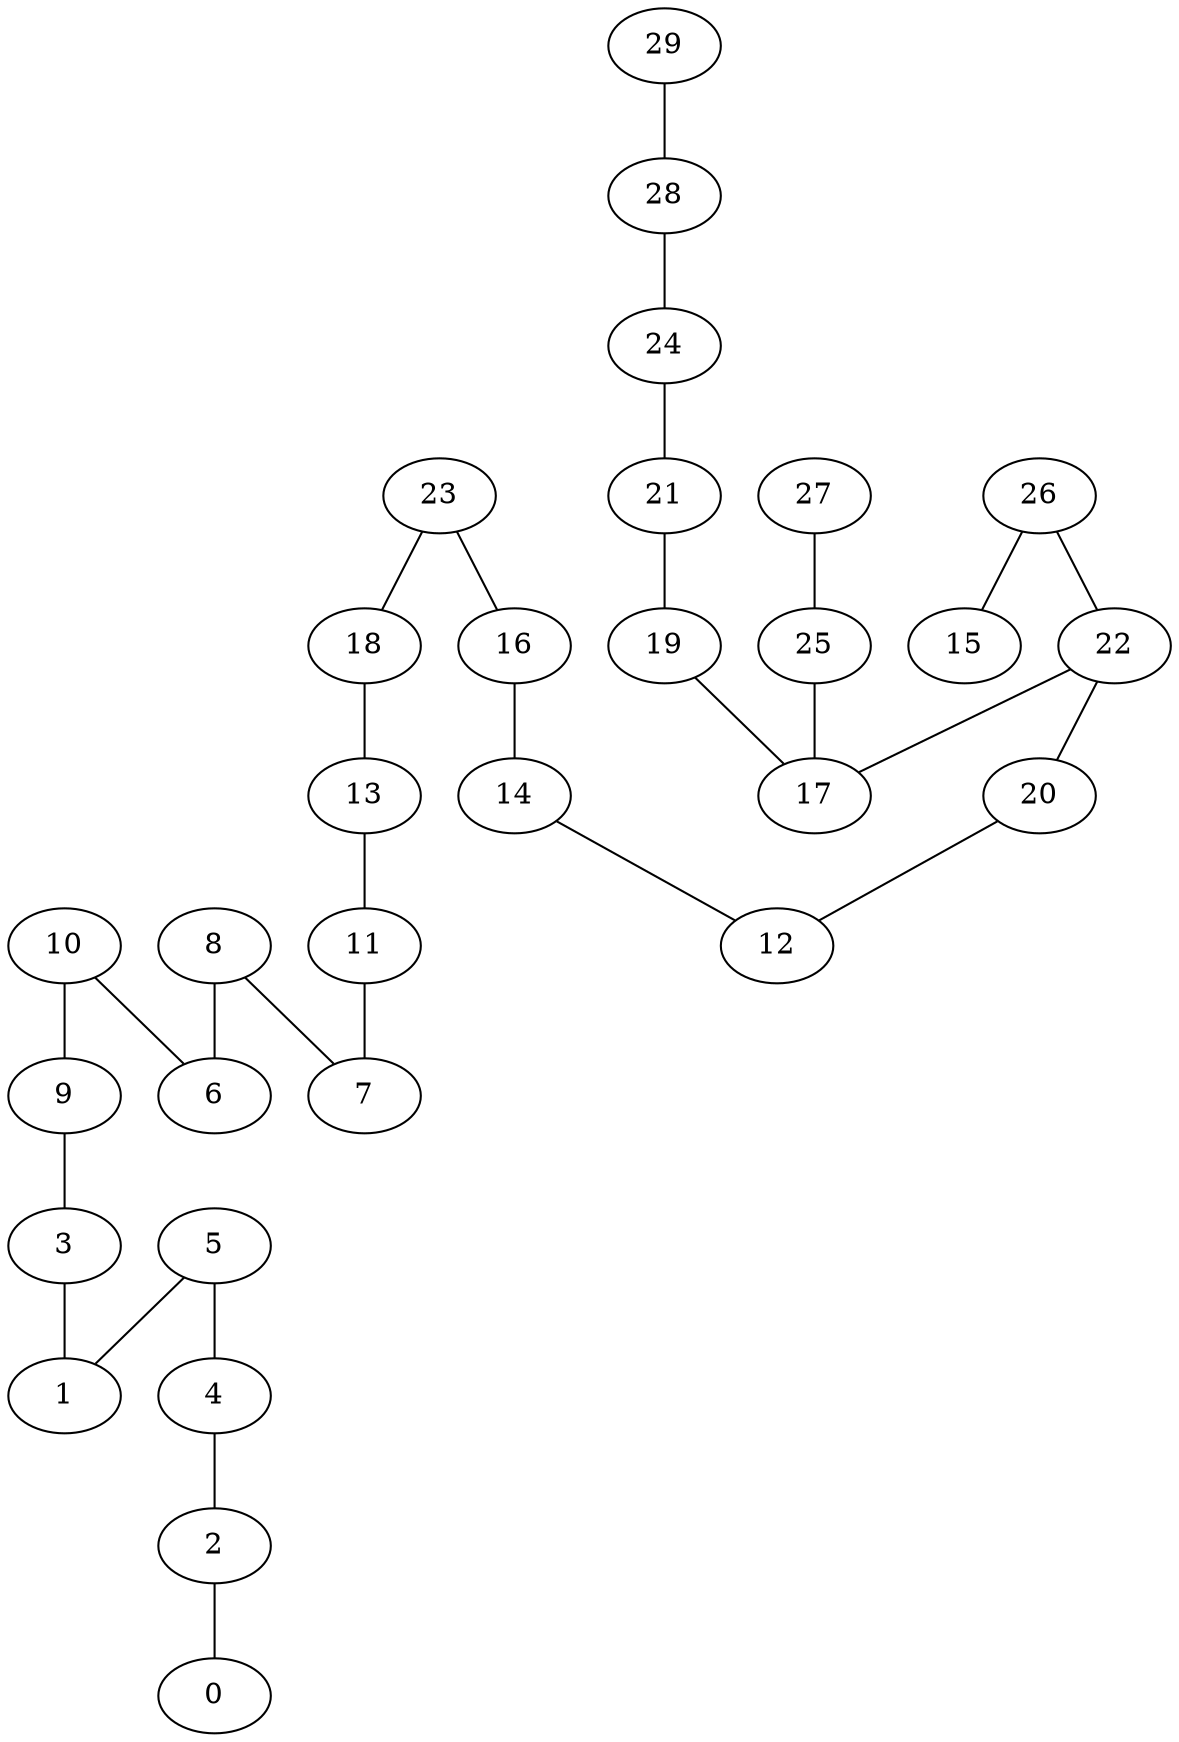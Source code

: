graph {
"0";
"1";
"2";
"3";
"4";
"5";
"6";
"7";
"8";
"9";
"10";
"11";
"12";
"13";
"14";
"15";
"16";
"17";
"18";
"19";
"20";
"21";
"22";
"23";
"24";
"25";
"26";
"27";
"28";
"29";
"2"--"0";
"3"--"1";
"4"--"2";
"5"--"1";
"5"--"4";
"8"--"6";
"8"--"7";
"9"--"3";
"10"--"6";
"10"--"9";
"11"--"7";
"13"--"11";
"14"--"12";
"16"--"14";
"18"--"13";
"19"--"17";
"20"--"12";
"21"--"19";
"22"--"17";
"22"--"20";
"23"--"16";
"23"--"18";
"24"--"21";
"25"--"17";
"26"--"15";
"26"--"22";
"27"--"25";
"28"--"24";
"29"--"28";
}